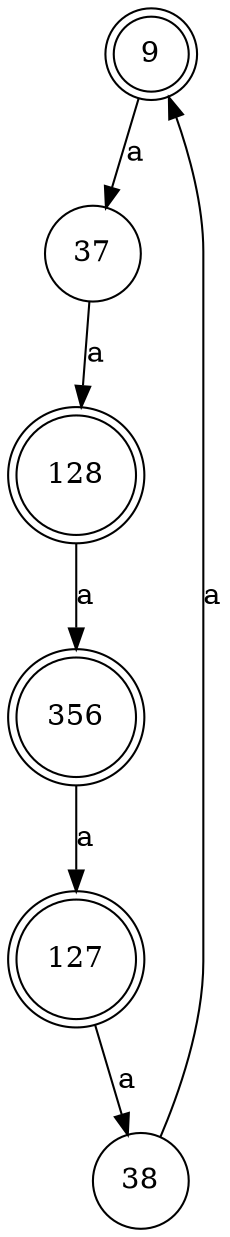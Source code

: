 digraph {
	9 [shape=doublecircle]
	37 [shape=circle]
	128 [shape=doublecircle]
	356 [shape=doublecircle]
	127 [shape=doublecircle]
	38 [shape=circle]
	9 -> 37 [label=a]
	37 -> 128 [label=a]
	128 -> 356 [label=a]
	356 -> 127 [label=a]
	127 -> 38 [label=a]
	38 -> 9 [label=a]
}

